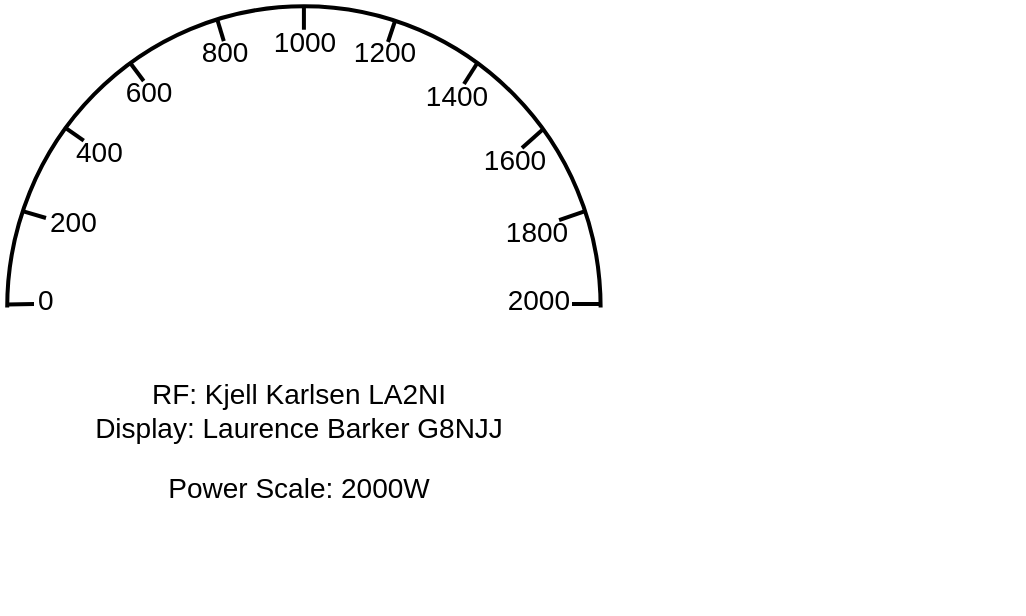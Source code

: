 <mxfile version="13.7.9" type="device" pages="5"><diagram id="Vy8kPR89viCBHGA2wyV0" name="Analogue Meter 2000"><mxGraphModel dx="1204" dy="404" grid="0" gridSize="1.968" guides="0" tooltips="1" connect="0" arrows="0" fold="1" page="1" pageScale="1" pageWidth="500" pageHeight="300" math="0" shadow="0"><root><mxCell id="0"/><mxCell id="1" parent="0"/><mxCell id="q3RYSQd_buOdp-w9m_gf-15" value="" style="rounded=0;whiteSpace=wrap;html=1;strokeColor=none;" vertex="1" parent="1"><mxGeometry x="-3" y="298" width="512" height="307" as="geometry"/></mxCell><mxCell id="q3RYSQd_buOdp-w9m_gf-1" value="" style="verticalLabelPosition=bottom;verticalAlign=top;html=1;shape=mxgraph.basic.arc;startAngle=0.5;endAngle=0;fillColor=none;align=left;rotation=90;strokeWidth=2;" vertex="1" parent="1"><mxGeometry x="-1.69" y="303.4" width="301.29" height="296.71" as="geometry"/></mxCell><mxCell id="q3RYSQd_buOdp-w9m_gf-2" value="2000" style="endArrow=none;html=1;exitX=0.494;exitY=0.002;exitDx=0;exitDy=0;exitPerimeter=0;fontSize=14;align=right;strokeWidth=2;labelBackgroundColor=none;" edge="1" parent="1" source="q3RYSQd_buOdp-w9m_gf-1"><mxGeometry x="1" y="-2" width="50" height="50" relative="1" as="geometry"><mxPoint x="296.808" y="447.016" as="sourcePoint"/><mxPoint x="283" y="450" as="targetPoint"/><mxPoint as="offset"/></mxGeometry></mxCell><mxCell id="q3RYSQd_buOdp-w9m_gf-3" value="0" style="endArrow=none;html=1;fontSize=14;align=left;strokeWidth=2;labelBackgroundColor=none;exitX=0.495;exitY=1;exitDx=0;exitDy=0;exitPerimeter=0;" edge="1" parent="1" source="q3RYSQd_buOdp-w9m_gf-1"><mxGeometry x="0.999" y="2" width="50" height="50" relative="1" as="geometry"><mxPoint x="1.67" y="447.41" as="sourcePoint"/><mxPoint x="14" y="450" as="targetPoint"/><mxPoint as="offset"/></mxGeometry></mxCell><mxCell id="q3RYSQd_buOdp-w9m_gf-4" value="1000" style="endArrow=none;html=1;exitX=0.001;exitY=0.5;exitDx=0;exitDy=0;exitPerimeter=0;fontSize=14;entryX=0.039;entryY=0.5;entryDx=0;entryDy=0;entryPerimeter=0;labelBackgroundColor=none;strokeWidth=2;" edge="1" parent="1" source="q3RYSQd_buOdp-w9m_gf-1" target="q3RYSQd_buOdp-w9m_gf-1"><mxGeometry x="1" y="6" width="50" height="50" relative="1" as="geometry"><mxPoint x="157.468" y="26.757" as="sourcePoint"/><mxPoint x="147.64" y="13.23" as="targetPoint"/><mxPoint x="-6" y="6" as="offset"/></mxGeometry></mxCell><mxCell id="q3RYSQd_buOdp-w9m_gf-5" value="200" style="endArrow=none;html=1;fontSize=14;exitX=0.34;exitY=0.974;exitDx=0;exitDy=0;exitPerimeter=0;align=left;labelBackgroundColor=none;strokeWidth=2;" edge="1" parent="1" source="q3RYSQd_buOdp-w9m_gf-1"><mxGeometry x="1" y="-2" width="50" height="50" relative="1" as="geometry"><mxPoint x="5.608" y="149.199" as="sourcePoint"/><mxPoint x="20" y="407" as="targetPoint"/><mxPoint x="1" as="offset"/></mxGeometry></mxCell><mxCell id="q3RYSQd_buOdp-w9m_gf-6" value="400" style="endArrow=none;html=1;fontSize=14;exitX=0.203;exitY=0.9;exitDx=0;exitDy=0;exitPerimeter=0;align=left;entryX=0.223;entryY=0.871;entryDx=0;entryDy=0;entryPerimeter=0;labelBackgroundColor=none;strokeWidth=2;" edge="1" parent="1" source="q3RYSQd_buOdp-w9m_gf-1" target="q3RYSQd_buOdp-w9m_gf-1"><mxGeometry x="0.739" y="-8" width="50" height="50" relative="1" as="geometry"><mxPoint x="13.319" y="102.338" as="sourcePoint"/><mxPoint x="25.608" y="107.199" as="targetPoint"/><mxPoint as="offset"/></mxGeometry></mxCell><mxCell id="q3RYSQd_buOdp-w9m_gf-7" value="600" style="endArrow=none;html=1;fontSize=14;exitX=0.095;exitY=0.792;exitDx=0;exitDy=0;exitPerimeter=0;align=center;entryX=0.124;entryY=0.77;entryDx=0;entryDy=0;entryPerimeter=0;labelBackgroundColor=none;strokeWidth=2;" edge="1" parent="1" source="q3RYSQd_buOdp-w9m_gf-1" target="q3RYSQd_buOdp-w9m_gf-1"><mxGeometry x="1" y="-6" width="50" height="50" relative="1" as="geometry"><mxPoint x="34.381" y="64.077" as="sourcePoint"/><mxPoint x="42.865" y="70.055" as="targetPoint"/><mxPoint x="7" y="2" as="offset"/></mxGeometry></mxCell><mxCell id="q3RYSQd_buOdp-w9m_gf-8" value="800" style="endArrow=none;html=1;fontSize=14;exitX=0.022;exitY=0.646;exitDx=0;exitDy=0;exitPerimeter=0;align=center;entryX=0.058;entryY=0.635;entryDx=0;entryDy=0;entryPerimeter=0;labelBackgroundColor=none;strokeWidth=2;" edge="1" parent="1" source="q3RYSQd_buOdp-w9m_gf-1" target="q3RYSQd_buOdp-w9m_gf-1"><mxGeometry x="1" y="-6" width="50" height="50" relative="1" as="geometry"><mxPoint x="65.975" y="31.795" as="sourcePoint"/><mxPoint x="72.41" y="40.463" as="targetPoint"/><mxPoint x="6" y="4" as="offset"/></mxGeometry></mxCell><mxCell id="q3RYSQd_buOdp-w9m_gf-9" value="1200" style="endArrow=none;html=1;fontSize=14;align=center;labelBackgroundColor=none;strokeWidth=2;exitX=0.023;exitY=0.346;exitDx=0;exitDy=0;exitPerimeter=0;" edge="1" parent="1" source="q3RYSQd_buOdp-w9m_gf-1"><mxGeometry x="1" y="6" width="50" height="50" relative="1" as="geometry"><mxPoint x="195" y="310" as="sourcePoint"/><mxPoint x="191" y="319" as="targetPoint"/><mxPoint x="-8" y="3" as="offset"/></mxGeometry></mxCell><mxCell id="q3RYSQd_buOdp-w9m_gf-10" value="1400" style="endArrow=none;html=1;fontSize=14;align=center;labelBackgroundColor=none;strokeWidth=2;" edge="1" parent="1"><mxGeometry x="1" y="-7" width="50" height="50" relative="1" as="geometry"><mxPoint x="236" y="329" as="sourcePoint"/><mxPoint x="229" y="340" as="targetPoint"/><mxPoint x="2" y="10" as="offset"/></mxGeometry></mxCell><mxCell id="q3RYSQd_buOdp-w9m_gf-11" value="1600" style="endArrow=none;html=1;fontSize=14;exitX=0.205;exitY=0.098;exitDx=0;exitDy=0;exitPerimeter=0;align=center;labelBackgroundColor=none;strokeWidth=2;" edge="1" parent="1" source="q3RYSQd_buOdp-w9m_gf-1"><mxGeometry x="1" y="10" width="50" height="50" relative="1" as="geometry"><mxPoint x="216.171" y="73.997" as="sourcePoint"/><mxPoint x="258" y="372" as="targetPoint"/><mxPoint x="-11" y="-1" as="offset"/></mxGeometry></mxCell><mxCell id="q3RYSQd_buOdp-w9m_gf-12" value="1800" style="endArrow=none;html=1;fontSize=14;exitX=0.34;exitY=0.026;exitDx=0;exitDy=0;exitPerimeter=0;align=center;labelBackgroundColor=none;entryX=0.355;entryY=0.07;entryDx=0;entryDy=0;entryPerimeter=0;strokeWidth=2;" edge="1" parent="1" source="q3RYSQd_buOdp-w9m_gf-1" target="q3RYSQd_buOdp-w9m_gf-1"><mxGeometry x="1" y="13" width="50" height="50" relative="1" as="geometry"><mxPoint x="268.991" y="64.077" as="sourcePoint"/><mxPoint x="259.608" y="70.199" as="targetPoint"/><mxPoint x="-16" y="-6" as="offset"/></mxGeometry></mxCell><mxCell id="q3RYSQd_buOdp-w9m_gf-13" value="Power Scale: 2000W" style="text;html=1;resizable=0;autosize=1;align=center;verticalAlign=middle;points=[];fillColor=none;strokeColor=none;rounded=0;fontSize=14;" vertex="1" parent="1"><mxGeometry x="75.999" y="531.909" width="141" height="21" as="geometry"/></mxCell><mxCell id="q3RYSQd_buOdp-w9m_gf-14" value="RF: Kjell Karlsen LA2NI&lt;br&gt;Display: Laurence Barker G8NJJ" style="text;html=1;resizable=0;autosize=1;align=center;verticalAlign=middle;points=[];fillColor=none;strokeColor=none;rounded=0;fontSize=14;" vertex="1" parent="1"><mxGeometry x="39" y="483.91" width="214" height="38" as="geometry"/></mxCell></root></mxGraphModel></diagram><diagram name="Analogue Meter 200" id="Q4tA56qjh3GsG3aAaoFw"><mxGraphModel dx="1204" dy="404" grid="0" gridSize="1.968" guides="0" tooltips="1" connect="0" arrows="0" fold="1" page="1" pageScale="1" pageWidth="500" pageHeight="300" math="0" shadow="0"><root><mxCell id="Bf5EnkfFnMFqbIn34Kd_-0"/><mxCell id="Bf5EnkfFnMFqbIn34Kd_-1" parent="Bf5EnkfFnMFqbIn34Kd_-0"/><mxCell id="QozNzzMxAA4fUQqAzYCg-0" value="" style="rounded=0;whiteSpace=wrap;html=1;strokeColor=none;" vertex="1" parent="Bf5EnkfFnMFqbIn34Kd_-1"><mxGeometry x="-3" y="298" width="512" height="307" as="geometry"/></mxCell><mxCell id="QozNzzMxAA4fUQqAzYCg-1" value="" style="verticalLabelPosition=bottom;verticalAlign=top;html=1;shape=mxgraph.basic.arc;startAngle=0.5;endAngle=0;fillColor=none;align=left;rotation=90;strokeWidth=2;" vertex="1" parent="Bf5EnkfFnMFqbIn34Kd_-1"><mxGeometry x="-1.69" y="303.4" width="301.29" height="296.71" as="geometry"/></mxCell><mxCell id="QozNzzMxAA4fUQqAzYCg-2" value="200" style="endArrow=none;html=1;exitX=0.494;exitY=0.002;exitDx=0;exitDy=0;exitPerimeter=0;fontSize=14;align=right;strokeWidth=2;labelBackgroundColor=none;" edge="1" parent="Bf5EnkfFnMFqbIn34Kd_-1" source="QozNzzMxAA4fUQqAzYCg-1"><mxGeometry x="1" y="-2" width="50" height="50" relative="1" as="geometry"><mxPoint x="296.808" y="447.016" as="sourcePoint"/><mxPoint x="283" y="450" as="targetPoint"/><mxPoint as="offset"/></mxGeometry></mxCell><mxCell id="QozNzzMxAA4fUQqAzYCg-3" value="0" style="endArrow=none;html=1;fontSize=14;align=left;strokeWidth=2;labelBackgroundColor=none;exitX=0.495;exitY=1;exitDx=0;exitDy=0;exitPerimeter=0;" edge="1" parent="Bf5EnkfFnMFqbIn34Kd_-1" source="QozNzzMxAA4fUQqAzYCg-1"><mxGeometry x="0.999" y="2" width="50" height="50" relative="1" as="geometry"><mxPoint x="1.67" y="447.41" as="sourcePoint"/><mxPoint x="14" y="450" as="targetPoint"/><mxPoint as="offset"/></mxGeometry></mxCell><mxCell id="QozNzzMxAA4fUQqAzYCg-4" value="100" style="endArrow=none;html=1;exitX=0.001;exitY=0.5;exitDx=0;exitDy=0;exitPerimeter=0;fontSize=14;entryX=0.039;entryY=0.5;entryDx=0;entryDy=0;entryPerimeter=0;labelBackgroundColor=none;strokeWidth=2;" edge="1" parent="Bf5EnkfFnMFqbIn34Kd_-1" source="QozNzzMxAA4fUQqAzYCg-1" target="QozNzzMxAA4fUQqAzYCg-1"><mxGeometry x="1" y="6" width="50" height="50" relative="1" as="geometry"><mxPoint x="157.468" y="26.757" as="sourcePoint"/><mxPoint x="147.64" y="13.23" as="targetPoint"/><mxPoint x="-6" y="6" as="offset"/></mxGeometry></mxCell><mxCell id="QozNzzMxAA4fUQqAzYCg-5" value="20" style="endArrow=none;html=1;fontSize=14;exitX=0.34;exitY=0.974;exitDx=0;exitDy=0;exitPerimeter=0;align=left;labelBackgroundColor=none;strokeWidth=2;" edge="1" parent="Bf5EnkfFnMFqbIn34Kd_-1" source="QozNzzMxAA4fUQqAzYCg-1"><mxGeometry x="1" y="-2" width="50" height="50" relative="1" as="geometry"><mxPoint x="5.608" y="149.199" as="sourcePoint"/><mxPoint x="20" y="407" as="targetPoint"/><mxPoint x="1" as="offset"/></mxGeometry></mxCell><mxCell id="QozNzzMxAA4fUQqAzYCg-6" value="40" style="endArrow=none;html=1;fontSize=14;exitX=0.203;exitY=0.9;exitDx=0;exitDy=0;exitPerimeter=0;align=left;entryX=0.223;entryY=0.871;entryDx=0;entryDy=0;entryPerimeter=0;labelBackgroundColor=none;strokeWidth=2;" edge="1" parent="Bf5EnkfFnMFqbIn34Kd_-1" source="QozNzzMxAA4fUQqAzYCg-1" target="QozNzzMxAA4fUQqAzYCg-1"><mxGeometry x="0.739" y="-8" width="50" height="50" relative="1" as="geometry"><mxPoint x="13.319" y="102.338" as="sourcePoint"/><mxPoint x="25.608" y="107.199" as="targetPoint"/><mxPoint as="offset"/></mxGeometry></mxCell><mxCell id="QozNzzMxAA4fUQqAzYCg-7" value="60" style="endArrow=none;html=1;fontSize=14;exitX=0.095;exitY=0.792;exitDx=0;exitDy=0;exitPerimeter=0;align=center;entryX=0.124;entryY=0.77;entryDx=0;entryDy=0;entryPerimeter=0;labelBackgroundColor=none;strokeWidth=2;" edge="1" parent="Bf5EnkfFnMFqbIn34Kd_-1" source="QozNzzMxAA4fUQqAzYCg-1" target="QozNzzMxAA4fUQqAzYCg-1"><mxGeometry x="1" y="-6" width="50" height="50" relative="1" as="geometry"><mxPoint x="34.381" y="64.077" as="sourcePoint"/><mxPoint x="42.865" y="70.055" as="targetPoint"/><mxPoint x="7" y="2" as="offset"/></mxGeometry></mxCell><mxCell id="QozNzzMxAA4fUQqAzYCg-8" value="80" style="endArrow=none;html=1;fontSize=14;exitX=0.022;exitY=0.646;exitDx=0;exitDy=0;exitPerimeter=0;align=center;entryX=0.058;entryY=0.635;entryDx=0;entryDy=0;entryPerimeter=0;labelBackgroundColor=none;strokeWidth=2;" edge="1" parent="Bf5EnkfFnMFqbIn34Kd_-1" source="QozNzzMxAA4fUQqAzYCg-1" target="QozNzzMxAA4fUQqAzYCg-1"><mxGeometry x="1" y="-6" width="50" height="50" relative="1" as="geometry"><mxPoint x="65.975" y="31.795" as="sourcePoint"/><mxPoint x="72.41" y="40.463" as="targetPoint"/><mxPoint x="6" y="4" as="offset"/></mxGeometry></mxCell><mxCell id="QozNzzMxAA4fUQqAzYCg-9" value="120" style="endArrow=none;html=1;fontSize=14;align=center;labelBackgroundColor=none;strokeWidth=2;exitX=0.023;exitY=0.346;exitDx=0;exitDy=0;exitPerimeter=0;" edge="1" parent="Bf5EnkfFnMFqbIn34Kd_-1" source="QozNzzMxAA4fUQqAzYCg-1"><mxGeometry x="1" y="6" width="50" height="50" relative="1" as="geometry"><mxPoint x="195" y="310" as="sourcePoint"/><mxPoint x="191" y="319" as="targetPoint"/><mxPoint x="-8" y="3" as="offset"/></mxGeometry></mxCell><mxCell id="QozNzzMxAA4fUQqAzYCg-10" value="140" style="endArrow=none;html=1;fontSize=14;align=center;labelBackgroundColor=none;strokeWidth=2;" edge="1" parent="Bf5EnkfFnMFqbIn34Kd_-1"><mxGeometry x="1" y="-7" width="50" height="50" relative="1" as="geometry"><mxPoint x="236" y="329" as="sourcePoint"/><mxPoint x="229" y="340" as="targetPoint"/><mxPoint x="2" y="10" as="offset"/></mxGeometry></mxCell><mxCell id="QozNzzMxAA4fUQqAzYCg-11" value="160" style="endArrow=none;html=1;fontSize=14;exitX=0.205;exitY=0.098;exitDx=0;exitDy=0;exitPerimeter=0;align=center;labelBackgroundColor=none;strokeWidth=2;" edge="1" parent="Bf5EnkfFnMFqbIn34Kd_-1" source="QozNzzMxAA4fUQqAzYCg-1"><mxGeometry x="1" y="10" width="50" height="50" relative="1" as="geometry"><mxPoint x="216.171" y="73.997" as="sourcePoint"/><mxPoint x="258" y="372" as="targetPoint"/><mxPoint x="-11" y="-1" as="offset"/></mxGeometry></mxCell><mxCell id="QozNzzMxAA4fUQqAzYCg-12" value="180" style="endArrow=none;html=1;fontSize=14;exitX=0.34;exitY=0.026;exitDx=0;exitDy=0;exitPerimeter=0;align=center;labelBackgroundColor=none;entryX=0.355;entryY=0.07;entryDx=0;entryDy=0;entryPerimeter=0;strokeWidth=2;" edge="1" parent="Bf5EnkfFnMFqbIn34Kd_-1" source="QozNzzMxAA4fUQqAzYCg-1" target="QozNzzMxAA4fUQqAzYCg-1"><mxGeometry x="1" y="13" width="50" height="50" relative="1" as="geometry"><mxPoint x="268.991" y="64.077" as="sourcePoint"/><mxPoint x="259.608" y="70.199" as="targetPoint"/><mxPoint x="-16" y="-6" as="offset"/></mxGeometry></mxCell><mxCell id="QozNzzMxAA4fUQqAzYCg-13" value="Power Scale: 200W" style="text;html=1;resizable=0;autosize=1;align=center;verticalAlign=middle;points=[];fillColor=none;strokeColor=none;rounded=0;fontSize=14;" vertex="1" parent="Bf5EnkfFnMFqbIn34Kd_-1"><mxGeometry x="79.999" y="531.909" width="133" height="21" as="geometry"/></mxCell><mxCell id="QozNzzMxAA4fUQqAzYCg-14" value="RF: Kjell Karlsen LA2NI&lt;br&gt;Display: Laurence Barker G8NJJ" style="text;html=1;resizable=0;autosize=1;align=center;verticalAlign=middle;points=[];fillColor=none;strokeColor=none;rounded=0;fontSize=14;" vertex="1" parent="Bf5EnkfFnMFqbIn34Kd_-1"><mxGeometry x="39" y="483.91" width="214" height="38" as="geometry"/></mxCell></root></mxGraphModel></diagram><diagram name="Analogue Meter 20" id="RJclJiNuZnfYafFXeS6T"><mxGraphModel dx="1204" dy="404" grid="0" gridSize="1.968" guides="0" tooltips="1" connect="0" arrows="0" fold="1" page="1" pageScale="1" pageWidth="500" pageHeight="300" math="0" shadow="0"><root><mxCell id="V675KVLqK6HS67NHfjfM-0"/><mxCell id="V675KVLqK6HS67NHfjfM-1" parent="V675KVLqK6HS67NHfjfM-0"/><mxCell id="kF54pEepVEVjTysng1Jp-0" value="" style="rounded=0;whiteSpace=wrap;html=1;strokeColor=none;" vertex="1" parent="V675KVLqK6HS67NHfjfM-1"><mxGeometry x="-3" y="298" width="512" height="307" as="geometry"/></mxCell><mxCell id="kF54pEepVEVjTysng1Jp-1" value="" style="verticalLabelPosition=bottom;verticalAlign=top;html=1;shape=mxgraph.basic.arc;startAngle=0.5;endAngle=0;fillColor=none;align=left;rotation=90;strokeWidth=2;" vertex="1" parent="V675KVLqK6HS67NHfjfM-1"><mxGeometry x="-1.69" y="303.4" width="301.29" height="296.71" as="geometry"/></mxCell><mxCell id="kF54pEepVEVjTysng1Jp-2" value="20" style="endArrow=none;html=1;exitX=0.494;exitY=0.002;exitDx=0;exitDy=0;exitPerimeter=0;fontSize=14;align=right;strokeWidth=2;labelBackgroundColor=none;" edge="1" parent="V675KVLqK6HS67NHfjfM-1" source="kF54pEepVEVjTysng1Jp-1"><mxGeometry x="1" y="-2" width="50" height="50" relative="1" as="geometry"><mxPoint x="296.808" y="447.016" as="sourcePoint"/><mxPoint x="283" y="450" as="targetPoint"/><mxPoint as="offset"/></mxGeometry></mxCell><mxCell id="kF54pEepVEVjTysng1Jp-3" value="0" style="endArrow=none;html=1;fontSize=14;align=left;strokeWidth=2;labelBackgroundColor=none;exitX=0.495;exitY=1;exitDx=0;exitDy=0;exitPerimeter=0;" edge="1" parent="V675KVLqK6HS67NHfjfM-1" source="kF54pEepVEVjTysng1Jp-1"><mxGeometry x="0.999" y="2" width="50" height="50" relative="1" as="geometry"><mxPoint x="1.67" y="447.41" as="sourcePoint"/><mxPoint x="14" y="450" as="targetPoint"/><mxPoint as="offset"/></mxGeometry></mxCell><mxCell id="kF54pEepVEVjTysng1Jp-4" value="10" style="endArrow=none;html=1;exitX=0.001;exitY=0.5;exitDx=0;exitDy=0;exitPerimeter=0;fontSize=14;entryX=0.039;entryY=0.5;entryDx=0;entryDy=0;entryPerimeter=0;labelBackgroundColor=none;strokeWidth=2;" edge="1" parent="V675KVLqK6HS67NHfjfM-1" source="kF54pEepVEVjTysng1Jp-1" target="kF54pEepVEVjTysng1Jp-1"><mxGeometry x="1" y="6" width="50" height="50" relative="1" as="geometry"><mxPoint x="157.468" y="26.757" as="sourcePoint"/><mxPoint x="147.64" y="13.23" as="targetPoint"/><mxPoint x="-6" y="6" as="offset"/></mxGeometry></mxCell><mxCell id="kF54pEepVEVjTysng1Jp-5" value="2" style="endArrow=none;html=1;fontSize=14;exitX=0.34;exitY=0.974;exitDx=0;exitDy=0;exitPerimeter=0;align=left;labelBackgroundColor=none;strokeWidth=2;" edge="1" parent="V675KVLqK6HS67NHfjfM-1" source="kF54pEepVEVjTysng1Jp-1"><mxGeometry x="1" y="-2" width="50" height="50" relative="1" as="geometry"><mxPoint x="5.608" y="149.199" as="sourcePoint"/><mxPoint x="20" y="407" as="targetPoint"/><mxPoint x="1" as="offset"/></mxGeometry></mxCell><mxCell id="kF54pEepVEVjTysng1Jp-6" value="4" style="endArrow=none;html=1;fontSize=14;exitX=0.203;exitY=0.9;exitDx=0;exitDy=0;exitPerimeter=0;align=left;entryX=0.223;entryY=0.871;entryDx=0;entryDy=0;entryPerimeter=0;labelBackgroundColor=none;strokeWidth=2;" edge="1" parent="V675KVLqK6HS67NHfjfM-1" source="kF54pEepVEVjTysng1Jp-1" target="kF54pEepVEVjTysng1Jp-1"><mxGeometry x="0.739" y="-8" width="50" height="50" relative="1" as="geometry"><mxPoint x="13.319" y="102.338" as="sourcePoint"/><mxPoint x="25.608" y="107.199" as="targetPoint"/><mxPoint as="offset"/></mxGeometry></mxCell><mxCell id="kF54pEepVEVjTysng1Jp-7" value="6" style="endArrow=none;html=1;fontSize=14;exitX=0.095;exitY=0.792;exitDx=0;exitDy=0;exitPerimeter=0;align=center;entryX=0.124;entryY=0.77;entryDx=0;entryDy=0;entryPerimeter=0;labelBackgroundColor=none;strokeWidth=2;" edge="1" parent="V675KVLqK6HS67NHfjfM-1" source="kF54pEepVEVjTysng1Jp-1" target="kF54pEepVEVjTysng1Jp-1"><mxGeometry x="1" y="-6" width="50" height="50" relative="1" as="geometry"><mxPoint x="34.381" y="64.077" as="sourcePoint"/><mxPoint x="42.865" y="70.055" as="targetPoint"/><mxPoint x="7" y="2" as="offset"/></mxGeometry></mxCell><mxCell id="kF54pEepVEVjTysng1Jp-8" value="8" style="endArrow=none;html=1;fontSize=14;exitX=0.022;exitY=0.646;exitDx=0;exitDy=0;exitPerimeter=0;align=center;entryX=0.058;entryY=0.635;entryDx=0;entryDy=0;entryPerimeter=0;labelBackgroundColor=none;strokeWidth=2;" edge="1" parent="V675KVLqK6HS67NHfjfM-1" source="kF54pEepVEVjTysng1Jp-1" target="kF54pEepVEVjTysng1Jp-1"><mxGeometry x="1" y="-6" width="50" height="50" relative="1" as="geometry"><mxPoint x="65.975" y="31.795" as="sourcePoint"/><mxPoint x="72.41" y="40.463" as="targetPoint"/><mxPoint x="6" y="4" as="offset"/></mxGeometry></mxCell><mxCell id="kF54pEepVEVjTysng1Jp-9" value="12" style="endArrow=none;html=1;fontSize=14;align=center;labelBackgroundColor=none;strokeWidth=2;exitX=0.023;exitY=0.346;exitDx=0;exitDy=0;exitPerimeter=0;" edge="1" parent="V675KVLqK6HS67NHfjfM-1" source="kF54pEepVEVjTysng1Jp-1"><mxGeometry x="1" y="6" width="50" height="50" relative="1" as="geometry"><mxPoint x="195" y="310" as="sourcePoint"/><mxPoint x="191" y="319" as="targetPoint"/><mxPoint x="-8" y="3" as="offset"/></mxGeometry></mxCell><mxCell id="kF54pEepVEVjTysng1Jp-10" value="14" style="endArrow=none;html=1;fontSize=14;align=center;labelBackgroundColor=none;strokeWidth=2;" edge="1" parent="V675KVLqK6HS67NHfjfM-1"><mxGeometry x="1" y="-7" width="50" height="50" relative="1" as="geometry"><mxPoint x="236" y="329" as="sourcePoint"/><mxPoint x="229" y="340" as="targetPoint"/><mxPoint x="2" y="10" as="offset"/></mxGeometry></mxCell><mxCell id="kF54pEepVEVjTysng1Jp-11" value="16" style="endArrow=none;html=1;fontSize=14;exitX=0.205;exitY=0.098;exitDx=0;exitDy=0;exitPerimeter=0;align=center;labelBackgroundColor=none;strokeWidth=2;" edge="1" parent="V675KVLqK6HS67NHfjfM-1" source="kF54pEepVEVjTysng1Jp-1"><mxGeometry x="1" y="10" width="50" height="50" relative="1" as="geometry"><mxPoint x="216.171" y="73.997" as="sourcePoint"/><mxPoint x="258" y="372" as="targetPoint"/><mxPoint x="-11" y="-1" as="offset"/></mxGeometry></mxCell><mxCell id="kF54pEepVEVjTysng1Jp-12" value="18" style="endArrow=none;html=1;fontSize=14;exitX=0.34;exitY=0.026;exitDx=0;exitDy=0;exitPerimeter=0;align=center;labelBackgroundColor=none;entryX=0.355;entryY=0.07;entryDx=0;entryDy=0;entryPerimeter=0;strokeWidth=2;" edge="1" parent="V675KVLqK6HS67NHfjfM-1" source="kF54pEepVEVjTysng1Jp-1" target="kF54pEepVEVjTysng1Jp-1"><mxGeometry x="1" y="13" width="50" height="50" relative="1" as="geometry"><mxPoint x="268.991" y="64.077" as="sourcePoint"/><mxPoint x="259.608" y="70.199" as="targetPoint"/><mxPoint x="-16" y="-6" as="offset"/></mxGeometry></mxCell><mxCell id="kF54pEepVEVjTysng1Jp-13" value="Power Scale: 20W" style="text;html=1;resizable=0;autosize=1;align=center;verticalAlign=middle;points=[];fillColor=none;strokeColor=none;rounded=0;fontSize=14;" vertex="1" parent="V675KVLqK6HS67NHfjfM-1"><mxGeometry x="83.999" y="531.909" width="125" height="21" as="geometry"/></mxCell><mxCell id="kF54pEepVEVjTysng1Jp-14" value="RF: Kjell Karlsen LA2NI&lt;br&gt;Display: Laurence Barker G8NJJ" style="text;html=1;resizable=0;autosize=1;align=center;verticalAlign=middle;points=[];fillColor=none;strokeColor=none;rounded=0;fontSize=14;" vertex="1" parent="V675KVLqK6HS67NHfjfM-1"><mxGeometry x="39" y="483.91" width="214" height="38" as="geometry"/></mxCell></root></mxGraphModel></diagram><diagram name="Analogue Meter 2" id="ISSyREtC-PRW7NtAiiOv"><mxGraphModel dx="1204" dy="404" grid="0" gridSize="1.968" guides="0" tooltips="1" connect="0" arrows="0" fold="1" page="1" pageScale="1" pageWidth="500" pageHeight="300" math="0" shadow="0"><root><mxCell id="3yQJ4TdYgjZT03LRbKcA-0"/><mxCell id="3yQJ4TdYgjZT03LRbKcA-1" parent="3yQJ4TdYgjZT03LRbKcA-0"/><mxCell id="xVYCXLGU4fqna9xS9S7l-0" value="" style="rounded=0;whiteSpace=wrap;html=1;strokeColor=none;" vertex="1" parent="3yQJ4TdYgjZT03LRbKcA-1"><mxGeometry x="-3" y="298" width="512" height="307" as="geometry"/></mxCell><mxCell id="xVYCXLGU4fqna9xS9S7l-1" value="" style="verticalLabelPosition=bottom;verticalAlign=top;html=1;shape=mxgraph.basic.arc;startAngle=0.5;endAngle=0;fillColor=none;align=left;rotation=90;strokeWidth=2;" vertex="1" parent="3yQJ4TdYgjZT03LRbKcA-1"><mxGeometry x="-1.69" y="303.4" width="301.29" height="296.71" as="geometry"/></mxCell><mxCell id="xVYCXLGU4fqna9xS9S7l-2" value="2.0" style="endArrow=none;html=1;exitX=0.494;exitY=0.002;exitDx=0;exitDy=0;exitPerimeter=0;fontSize=14;align=right;strokeWidth=2;labelBackgroundColor=none;" edge="1" parent="3yQJ4TdYgjZT03LRbKcA-1" source="xVYCXLGU4fqna9xS9S7l-1"><mxGeometry x="1" y="-2" width="50" height="50" relative="1" as="geometry"><mxPoint x="296.808" y="447.016" as="sourcePoint"/><mxPoint x="283" y="450" as="targetPoint"/><mxPoint as="offset"/></mxGeometry></mxCell><mxCell id="xVYCXLGU4fqna9xS9S7l-3" value="0" style="endArrow=none;html=1;fontSize=14;align=left;strokeWidth=2;labelBackgroundColor=none;exitX=0.495;exitY=1;exitDx=0;exitDy=0;exitPerimeter=0;" edge="1" parent="3yQJ4TdYgjZT03LRbKcA-1" source="xVYCXLGU4fqna9xS9S7l-1"><mxGeometry x="0.999" y="2" width="50" height="50" relative="1" as="geometry"><mxPoint x="1.67" y="447.41" as="sourcePoint"/><mxPoint x="14" y="450" as="targetPoint"/><mxPoint as="offset"/></mxGeometry></mxCell><mxCell id="xVYCXLGU4fqna9xS9S7l-4" value="1.0" style="endArrow=none;html=1;exitX=0.001;exitY=0.5;exitDx=0;exitDy=0;exitPerimeter=0;fontSize=14;entryX=0.039;entryY=0.5;entryDx=0;entryDy=0;entryPerimeter=0;labelBackgroundColor=none;strokeWidth=2;" edge="1" parent="3yQJ4TdYgjZT03LRbKcA-1" source="xVYCXLGU4fqna9xS9S7l-1" target="xVYCXLGU4fqna9xS9S7l-1"><mxGeometry x="1" y="6" width="50" height="50" relative="1" as="geometry"><mxPoint x="157.468" y="26.757" as="sourcePoint"/><mxPoint x="147.64" y="13.23" as="targetPoint"/><mxPoint x="-6" y="6" as="offset"/></mxGeometry></mxCell><mxCell id="xVYCXLGU4fqna9xS9S7l-5" value="0.2" style="endArrow=none;html=1;fontSize=14;exitX=0.34;exitY=0.974;exitDx=0;exitDy=0;exitPerimeter=0;align=left;labelBackgroundColor=none;strokeWidth=2;" edge="1" parent="3yQJ4TdYgjZT03LRbKcA-1" source="xVYCXLGU4fqna9xS9S7l-1"><mxGeometry x="1" y="-2" width="50" height="50" relative="1" as="geometry"><mxPoint x="5.608" y="149.199" as="sourcePoint"/><mxPoint x="20" y="407" as="targetPoint"/><mxPoint x="1" as="offset"/></mxGeometry></mxCell><mxCell id="xVYCXLGU4fqna9xS9S7l-6" value="0.4" style="endArrow=none;html=1;fontSize=14;exitX=0.203;exitY=0.9;exitDx=0;exitDy=0;exitPerimeter=0;align=left;entryX=0.223;entryY=0.871;entryDx=0;entryDy=0;entryPerimeter=0;labelBackgroundColor=none;strokeWidth=2;" edge="1" parent="3yQJ4TdYgjZT03LRbKcA-1" source="xVYCXLGU4fqna9xS9S7l-1" target="xVYCXLGU4fqna9xS9S7l-1"><mxGeometry x="0.739" y="-8" width="50" height="50" relative="1" as="geometry"><mxPoint x="13.319" y="102.338" as="sourcePoint"/><mxPoint x="25.608" y="107.199" as="targetPoint"/><mxPoint as="offset"/></mxGeometry></mxCell><mxCell id="xVYCXLGU4fqna9xS9S7l-7" value="0.6" style="endArrow=none;html=1;fontSize=14;exitX=0.095;exitY=0.792;exitDx=0;exitDy=0;exitPerimeter=0;align=center;entryX=0.124;entryY=0.77;entryDx=0;entryDy=0;entryPerimeter=0;labelBackgroundColor=none;strokeWidth=2;" edge="1" parent="3yQJ4TdYgjZT03LRbKcA-1" source="xVYCXLGU4fqna9xS9S7l-1" target="xVYCXLGU4fqna9xS9S7l-1"><mxGeometry x="1" y="-6" width="50" height="50" relative="1" as="geometry"><mxPoint x="34.381" y="64.077" as="sourcePoint"/><mxPoint x="42.865" y="70.055" as="targetPoint"/><mxPoint x="7" y="2" as="offset"/></mxGeometry></mxCell><mxCell id="xVYCXLGU4fqna9xS9S7l-8" value="0.8" style="endArrow=none;html=1;fontSize=14;exitX=0.022;exitY=0.646;exitDx=0;exitDy=0;exitPerimeter=0;align=center;entryX=0.058;entryY=0.635;entryDx=0;entryDy=0;entryPerimeter=0;labelBackgroundColor=none;strokeWidth=2;" edge="1" parent="3yQJ4TdYgjZT03LRbKcA-1" source="xVYCXLGU4fqna9xS9S7l-1" target="xVYCXLGU4fqna9xS9S7l-1"><mxGeometry x="1" y="-6" width="50" height="50" relative="1" as="geometry"><mxPoint x="65.975" y="31.795" as="sourcePoint"/><mxPoint x="72.41" y="40.463" as="targetPoint"/><mxPoint x="6" y="4" as="offset"/></mxGeometry></mxCell><mxCell id="xVYCXLGU4fqna9xS9S7l-9" value="1.2" style="endArrow=none;html=1;fontSize=14;align=center;labelBackgroundColor=none;strokeWidth=2;exitX=0.023;exitY=0.346;exitDx=0;exitDy=0;exitPerimeter=0;" edge="1" parent="3yQJ4TdYgjZT03LRbKcA-1" source="xVYCXLGU4fqna9xS9S7l-1"><mxGeometry x="1" y="6" width="50" height="50" relative="1" as="geometry"><mxPoint x="195" y="310" as="sourcePoint"/><mxPoint x="191" y="319" as="targetPoint"/><mxPoint x="-8" y="3" as="offset"/></mxGeometry></mxCell><mxCell id="xVYCXLGU4fqna9xS9S7l-10" value="1.4" style="endArrow=none;html=1;fontSize=14;align=center;labelBackgroundColor=none;strokeWidth=2;" edge="1" parent="3yQJ4TdYgjZT03LRbKcA-1"><mxGeometry x="1" y="-7" width="50" height="50" relative="1" as="geometry"><mxPoint x="236" y="329" as="sourcePoint"/><mxPoint x="229" y="340" as="targetPoint"/><mxPoint x="2" y="10" as="offset"/></mxGeometry></mxCell><mxCell id="xVYCXLGU4fqna9xS9S7l-11" value="1.6" style="endArrow=none;html=1;fontSize=14;exitX=0.205;exitY=0.098;exitDx=0;exitDy=0;exitPerimeter=0;align=center;labelBackgroundColor=none;strokeWidth=2;" edge="1" parent="3yQJ4TdYgjZT03LRbKcA-1" source="xVYCXLGU4fqna9xS9S7l-1"><mxGeometry x="1" y="10" width="50" height="50" relative="1" as="geometry"><mxPoint x="216.171" y="73.997" as="sourcePoint"/><mxPoint x="258" y="372" as="targetPoint"/><mxPoint x="-11" y="-1" as="offset"/></mxGeometry></mxCell><mxCell id="xVYCXLGU4fqna9xS9S7l-12" value="1.8" style="endArrow=none;html=1;fontSize=14;exitX=0.34;exitY=0.026;exitDx=0;exitDy=0;exitPerimeter=0;align=center;labelBackgroundColor=none;entryX=0.355;entryY=0.07;entryDx=0;entryDy=0;entryPerimeter=0;strokeWidth=2;" edge="1" parent="3yQJ4TdYgjZT03LRbKcA-1" source="xVYCXLGU4fqna9xS9S7l-1" target="xVYCXLGU4fqna9xS9S7l-1"><mxGeometry x="1" y="13" width="50" height="50" relative="1" as="geometry"><mxPoint x="268.991" y="64.077" as="sourcePoint"/><mxPoint x="259.608" y="70.199" as="targetPoint"/><mxPoint x="-16" y="-6" as="offset"/></mxGeometry></mxCell><mxCell id="xVYCXLGU4fqna9xS9S7l-13" value="Power Scale: 2W" style="text;html=1;resizable=0;autosize=1;align=center;verticalAlign=middle;points=[];fillColor=none;strokeColor=none;rounded=0;fontSize=14;" vertex="1" parent="3yQJ4TdYgjZT03LRbKcA-1"><mxGeometry x="87.999" y="531.909" width="117" height="21" as="geometry"/></mxCell><mxCell id="xVYCXLGU4fqna9xS9S7l-14" value="RF: Kjell Karlsen LA2NI&lt;br&gt;Display: Laurence Barker G8NJJ" style="text;html=1;resizable=0;autosize=1;align=center;verticalAlign=middle;points=[];fillColor=none;strokeColor=none;rounded=0;fontSize=14;" vertex="1" parent="3yQJ4TdYgjZT03LRbKcA-1"><mxGeometry x="39" y="483.91" width="214" height="38" as="geometry"/></mxCell></root></mxGraphModel></diagram><diagram id="lXb7w9YgGgyL18Jkt9jW" name="VSWR Bar"><mxGraphModel dx="1408" dy="808" grid="1" gridSize="10" guides="1" tooltips="1" connect="1" arrows="1" fold="1" page="1" pageScale="1" pageWidth="300" pageHeight="500" math="0" shadow="0"><root><mxCell id="GAnLVu0sW8G0DsouliMF-0"/><mxCell id="GAnLVu0sW8G0DsouliMF-1" parent="GAnLVu0sW8G0DsouliMF-0"/><mxCell id="DqNnsJ7SyO1kYzM9Wn00-0" value="" style="group;fontSize=14;strokeColor=#B20000;fontColor=#ffffff;rotation=-90;fillColor=#FF0000;" parent="GAnLVu0sW8G0DsouliMF-1" vertex="1" connectable="0"><mxGeometry x="-70" y="203" width="393.7" height="51.389" as="geometry"/></mxCell><mxCell id="DqNnsJ7SyO1kYzM9Wn00-1" value="" style="rounded=0;whiteSpace=wrap;html=1;strokeColor=#2D7600;fontColor=#ffffff;fillColor=none;fontSize=14;rotation=-90;" parent="DqNnsJ7SyO1kYzM9Wn00-0" vertex="1"><mxGeometry width="393.7" height="51.18" as="geometry"/></mxCell><mxCell id="DqNnsJ7SyO1kYzM9Wn00-2" value="8:1" style="text;html=1;resizable=0;autosize=1;align=center;verticalAlign=middle;points=[];fillColor=none;strokeColor=none;rounded=0;fontSize=14;rotation=0;" parent="DqNnsJ7SyO1kYzM9Wn00-0" vertex="1"><mxGeometry x="170" y="-103" width="30" height="20" as="geometry"/></mxCell><mxCell id="DqNnsJ7SyO1kYzM9Wn00-3" value="" style="endArrow=none;html=1;fontSize=14;" parent="DqNnsJ7SyO1kYzM9Wn00-0" edge="1"><mxGeometry x="171" y="-123" width="50" height="50" as="geometry"><mxPoint x="203" y="-92" as="sourcePoint"/><mxPoint x="222" y="-92" as="targetPoint"/></mxGeometry></mxCell><mxCell id="DqNnsJ7SyO1kYzM9Wn00-4" value="9:1" style="text;html=1;resizable=0;autosize=1;align=center;verticalAlign=middle;points=[];fillColor=none;strokeColor=none;rounded=0;fontSize=14;rotation=0;" parent="DqNnsJ7SyO1kYzM9Wn00-0" vertex="1"><mxGeometry x="170" y="-142" width="30" height="20" as="geometry"/></mxCell><mxCell id="DqNnsJ7SyO1kYzM9Wn00-5" value="" style="endArrow=none;html=1;fontSize=14;" parent="DqNnsJ7SyO1kYzM9Wn00-0" edge="1"><mxGeometry x="171" y="-161" width="50" height="50" as="geometry"><mxPoint x="203" y="-132" as="sourcePoint"/><mxPoint x="222" y="-132" as="targetPoint"/></mxGeometry></mxCell><mxCell id="DqNnsJ7SyO1kYzM9Wn00-6" value="6:1" style="text;html=1;resizable=0;autosize=1;align=center;verticalAlign=middle;points=[];fillColor=none;strokeColor=none;rounded=0;fontSize=14;rotation=0;" parent="DqNnsJ7SyO1kYzM9Wn00-0" vertex="1"><mxGeometry x="170" y="-24" width="30" height="20" as="geometry"/></mxCell><mxCell id="DqNnsJ7SyO1kYzM9Wn00-7" value="" style="endArrow=none;html=1;fontSize=14;" parent="DqNnsJ7SyO1kYzM9Wn00-0" edge="1"><mxGeometry x="171" y="-43" width="50" height="50" as="geometry"><mxPoint x="203" y="-14" as="sourcePoint"/><mxPoint x="222" y="-14" as="targetPoint"/></mxGeometry></mxCell><mxCell id="DqNnsJ7SyO1kYzM9Wn00-8" value="5:1" style="text;html=1;resizable=0;autosize=1;align=center;verticalAlign=middle;points=[];fillColor=none;strokeColor=none;rounded=0;fontSize=14;rotation=0;" parent="DqNnsJ7SyO1kYzM9Wn00-0" vertex="1"><mxGeometry x="170" y="15" width="30" height="20" as="geometry"/></mxCell><mxCell id="DqNnsJ7SyO1kYzM9Wn00-9" value="" style="endArrow=none;html=1;fontSize=14;" parent="DqNnsJ7SyO1kYzM9Wn00-0" edge="1"><mxGeometry x="171" y="-4" width="50" height="50" as="geometry"><mxPoint x="203" y="26" as="sourcePoint"/><mxPoint x="222" y="26" as="targetPoint"/></mxGeometry></mxCell><mxCell id="DqNnsJ7SyO1kYzM9Wn00-10" value="4:1" style="text;html=1;resizable=0;autosize=1;align=center;verticalAlign=middle;points=[];fillColor=none;strokeColor=none;rounded=0;fontSize=14;rotation=0;" parent="DqNnsJ7SyO1kYzM9Wn00-0" vertex="1"><mxGeometry x="170" y="55" width="30" height="20" as="geometry"/></mxCell><mxCell id="DqNnsJ7SyO1kYzM9Wn00-11" value="" style="endArrow=none;html=1;fontSize=14;" parent="DqNnsJ7SyO1kYzM9Wn00-0" edge="1"><mxGeometry x="171" y="35" width="50" height="50" as="geometry"><mxPoint x="203" y="65" as="sourcePoint"/><mxPoint x="222" y="65" as="targetPoint"/></mxGeometry></mxCell><mxCell id="DqNnsJ7SyO1kYzM9Wn00-12" value="3:1" style="text;html=1;resizable=0;autosize=1;align=center;verticalAlign=middle;points=[];fillColor=none;strokeColor=none;rounded=0;fontSize=14;rotation=0;" parent="DqNnsJ7SyO1kYzM9Wn00-0" vertex="1"><mxGeometry x="170" y="94" width="30" height="20" as="geometry"/></mxCell><mxCell id="DqNnsJ7SyO1kYzM9Wn00-13" value="" style="endArrow=none;html=1;fontSize=14;" parent="DqNnsJ7SyO1kYzM9Wn00-0" edge="1"><mxGeometry x="171" y="75" width="50" height="50" as="geometry"><mxPoint x="203" y="105" as="sourcePoint"/><mxPoint x="222" y="105" as="targetPoint"/></mxGeometry></mxCell><mxCell id="DqNnsJ7SyO1kYzM9Wn00-14" value="2:1" style="text;html=1;resizable=0;autosize=1;align=center;verticalAlign=middle;points=[];fillColor=none;strokeColor=none;rounded=0;fontSize=14;rotation=0;" parent="DqNnsJ7SyO1kYzM9Wn00-0" vertex="1"><mxGeometry x="170" y="133" width="30" height="20" as="geometry"/></mxCell><mxCell id="DqNnsJ7SyO1kYzM9Wn00-15" value="" style="endArrow=none;html=1;fontSize=14;" parent="DqNnsJ7SyO1kYzM9Wn00-0" edge="1"><mxGeometry x="171" y="114" width="50" height="50" as="geometry"><mxPoint x="203" y="144" as="sourcePoint"/><mxPoint x="222" y="144" as="targetPoint"/></mxGeometry></mxCell><mxCell id="DqNnsJ7SyO1kYzM9Wn00-16" value="1:1" style="text;html=1;resizable=0;autosize=1;align=center;verticalAlign=middle;points=[];fillColor=none;strokeColor=none;rounded=0;fontSize=14;rotation=0;" parent="DqNnsJ7SyO1kYzM9Wn00-0" vertex="1"><mxGeometry x="170" y="173" width="30" height="20" as="geometry"/></mxCell><mxCell id="DqNnsJ7SyO1kYzM9Wn00-17" value="" style="endArrow=none;html=1;snapToPoint=1;fontSize=14;" parent="DqNnsJ7SyO1kYzM9Wn00-0" edge="1"><mxGeometry x="171" y="153" width="50" height="50" as="geometry"><mxPoint x="203" y="184" as="sourcePoint"/><mxPoint x="222" y="184" as="targetPoint"/></mxGeometry></mxCell><mxCell id="DqNnsJ7SyO1kYzM9Wn00-18" value="" style="endArrow=none;html=1;fontSize=14;" parent="DqNnsJ7SyO1kYzM9Wn00-0" edge="1"><mxGeometry x="171" y="-82" width="50" height="50" as="geometry"><mxPoint x="203" y="-53" as="sourcePoint"/><mxPoint x="222" y="-53" as="targetPoint"/></mxGeometry></mxCell><mxCell id="DqNnsJ7SyO1kYzM9Wn00-19" value="7:1" style="text;html=1;resizable=0;autosize=1;align=center;verticalAlign=middle;points=[];fillColor=none;strokeColor=none;rounded=0;fontSize=14;rotation=0;" parent="DqNnsJ7SyO1kYzM9Wn00-0" vertex="1"><mxGeometry x="170" y="-63" width="30" height="20" as="geometry"/></mxCell><mxCell id="DqNnsJ7SyO1kYzM9Wn00-20" value="" style="group;fontSize=14;rotation=-90;" parent="DqNnsJ7SyO1kYzM9Wn00-0" vertex="1" connectable="0"><mxGeometry x="205" y="-79" width="23.621" height="12.009" as="geometry"/></mxCell><mxCell id="DqNnsJ7SyO1kYzM9Wn00-21" value="" style="endArrow=none;html=1;endSize=0;startSize=0;fontSize=14;" parent="DqNnsJ7SyO1kYzM9Wn00-20" edge="1"><mxGeometry width="50" height="50" relative="1" as="geometry"><mxPoint x="6" y="18" as="sourcePoint"/><mxPoint x="18" y="18" as="targetPoint"/></mxGeometry></mxCell><mxCell id="DqNnsJ7SyO1kYzM9Wn00-22" value="" style="endArrow=none;html=1;endSize=0;startSize=0;fontSize=14;" parent="DqNnsJ7SyO1kYzM9Wn00-20" edge="1"><mxGeometry width="50" height="50" relative="1" as="geometry"><mxPoint x="6" y="10" as="sourcePoint"/><mxPoint x="18" y="10" as="targetPoint"/></mxGeometry></mxCell><mxCell id="DqNnsJ7SyO1kYzM9Wn00-23" value="" style="endArrow=none;html=1;endSize=0;startSize=0;fontSize=14;" parent="DqNnsJ7SyO1kYzM9Wn00-20" edge="1"><mxGeometry width="50" height="50" relative="1" as="geometry"><mxPoint x="6" y="2" as="sourcePoint"/><mxPoint x="18" y="2" as="targetPoint"/></mxGeometry></mxCell><mxCell id="DqNnsJ7SyO1kYzM9Wn00-24" value="" style="endArrow=none;html=1;endSize=0;startSize=0;fontSize=14;" parent="DqNnsJ7SyO1kYzM9Wn00-20" edge="1"><mxGeometry width="50" height="50" relative="1" as="geometry"><mxPoint x="6" y="-6" as="sourcePoint"/><mxPoint x="18" y="-6" as="targetPoint"/></mxGeometry></mxCell><mxCell id="DqNnsJ7SyO1kYzM9Wn00-25" value="" style="group;fontSize=14;rotation=-90;" parent="DqNnsJ7SyO1kYzM9Wn00-0" vertex="1" connectable="0"><mxGeometry x="205" y="-39" width="23.621" height="12.009" as="geometry"/></mxCell><mxCell id="DqNnsJ7SyO1kYzM9Wn00-26" value="" style="endArrow=none;html=1;endSize=0;startSize=0;fontSize=14;" parent="DqNnsJ7SyO1kYzM9Wn00-25" edge="1"><mxGeometry width="50" height="50" relative="1" as="geometry"><mxPoint x="6" y="18" as="sourcePoint"/><mxPoint x="18" y="18" as="targetPoint"/></mxGeometry></mxCell><mxCell id="DqNnsJ7SyO1kYzM9Wn00-27" value="" style="endArrow=none;html=1;endSize=0;startSize=0;fontSize=14;" parent="DqNnsJ7SyO1kYzM9Wn00-25" edge="1"><mxGeometry width="50" height="50" relative="1" as="geometry"><mxPoint x="6" y="10" as="sourcePoint"/><mxPoint x="18" y="10" as="targetPoint"/></mxGeometry></mxCell><mxCell id="DqNnsJ7SyO1kYzM9Wn00-28" value="" style="endArrow=none;html=1;endSize=0;startSize=0;fontSize=14;" parent="DqNnsJ7SyO1kYzM9Wn00-25" edge="1"><mxGeometry width="50" height="50" relative="1" as="geometry"><mxPoint x="6" y="2" as="sourcePoint"/><mxPoint x="18" y="2" as="targetPoint"/></mxGeometry></mxCell><mxCell id="DqNnsJ7SyO1kYzM9Wn00-29" value="" style="endArrow=none;html=1;endSize=0;startSize=0;fontSize=14;" parent="DqNnsJ7SyO1kYzM9Wn00-25" edge="1"><mxGeometry width="50" height="50" relative="1" as="geometry"><mxPoint x="6" y="-6" as="sourcePoint"/><mxPoint x="18" y="-6" as="targetPoint"/></mxGeometry></mxCell><mxCell id="DqNnsJ7SyO1kYzM9Wn00-30" value="" style="group;fontSize=14;rotation=-90;" parent="DqNnsJ7SyO1kYzM9Wn00-0" vertex="1" connectable="0"><mxGeometry x="205" y="-118" width="23.621" height="12.009" as="geometry"/></mxCell><mxCell id="DqNnsJ7SyO1kYzM9Wn00-31" value="" style="endArrow=none;html=1;endSize=0;startSize=0;fontSize=14;" parent="DqNnsJ7SyO1kYzM9Wn00-30" edge="1"><mxGeometry width="50" height="50" relative="1" as="geometry"><mxPoint x="6" y="18" as="sourcePoint"/><mxPoint x="18" y="18" as="targetPoint"/></mxGeometry></mxCell><mxCell id="DqNnsJ7SyO1kYzM9Wn00-32" value="" style="endArrow=none;html=1;endSize=0;startSize=0;fontSize=14;" parent="DqNnsJ7SyO1kYzM9Wn00-30" edge="1"><mxGeometry width="50" height="50" relative="1" as="geometry"><mxPoint x="6" y="10" as="sourcePoint"/><mxPoint x="18" y="10" as="targetPoint"/></mxGeometry></mxCell><mxCell id="DqNnsJ7SyO1kYzM9Wn00-33" value="" style="endArrow=none;html=1;endSize=0;startSize=0;fontSize=14;" parent="DqNnsJ7SyO1kYzM9Wn00-30" edge="1"><mxGeometry width="50" height="50" relative="1" as="geometry"><mxPoint x="6" y="2" as="sourcePoint"/><mxPoint x="18" y="2" as="targetPoint"/></mxGeometry></mxCell><mxCell id="DqNnsJ7SyO1kYzM9Wn00-34" value="" style="endArrow=none;html=1;endSize=0;startSize=0;fontSize=14;" parent="DqNnsJ7SyO1kYzM9Wn00-30" edge="1"><mxGeometry width="50" height="50" relative="1" as="geometry"><mxPoint x="6" y="-6" as="sourcePoint"/><mxPoint x="18" y="-6" as="targetPoint"/></mxGeometry></mxCell><mxCell id="DqNnsJ7SyO1kYzM9Wn00-35" value="" style="group;fontSize=14;rotation=-90;" parent="DqNnsJ7SyO1kYzM9Wn00-0" vertex="1" connectable="0"><mxGeometry x="205" y="-157" width="23.621" height="12.009" as="geometry"/></mxCell><mxCell id="DqNnsJ7SyO1kYzM9Wn00-36" value="" style="endArrow=none;html=1;endSize=0;startSize=0;fontSize=14;" parent="DqNnsJ7SyO1kYzM9Wn00-35" edge="1"><mxGeometry width="50" height="50" relative="1" as="geometry"><mxPoint x="6" y="18" as="sourcePoint"/><mxPoint x="18" y="18" as="targetPoint"/></mxGeometry></mxCell><mxCell id="DqNnsJ7SyO1kYzM9Wn00-37" value="" style="endArrow=none;html=1;endSize=0;startSize=0;fontSize=14;" parent="DqNnsJ7SyO1kYzM9Wn00-35" edge="1"><mxGeometry width="50" height="50" relative="1" as="geometry"><mxPoint x="6" y="10" as="sourcePoint"/><mxPoint x="18" y="10" as="targetPoint"/></mxGeometry></mxCell><mxCell id="DqNnsJ7SyO1kYzM9Wn00-38" value="" style="endArrow=none;html=1;endSize=0;startSize=0;fontSize=14;" parent="DqNnsJ7SyO1kYzM9Wn00-35" edge="1"><mxGeometry width="50" height="50" relative="1" as="geometry"><mxPoint x="6" y="2" as="sourcePoint"/><mxPoint x="18" y="2" as="targetPoint"/></mxGeometry></mxCell><mxCell id="DqNnsJ7SyO1kYzM9Wn00-39" value="" style="endArrow=none;html=1;endSize=0;startSize=0;fontSize=14;" parent="DqNnsJ7SyO1kYzM9Wn00-35" edge="1"><mxGeometry width="50" height="50" relative="1" as="geometry"><mxPoint x="6" y="-6" as="sourcePoint"/><mxPoint x="18" y="-6" as="targetPoint"/></mxGeometry></mxCell><mxCell id="DqNnsJ7SyO1kYzM9Wn00-40" value="" style="group;fontSize=14;rotation=-90;" parent="DqNnsJ7SyO1kYzM9Wn00-0" vertex="1" connectable="0"><mxGeometry x="205" width="23.621" height="12.009" as="geometry"/></mxCell><mxCell id="DqNnsJ7SyO1kYzM9Wn00-41" value="" style="endArrow=none;html=1;endSize=0;startSize=0;fontSize=14;" parent="DqNnsJ7SyO1kYzM9Wn00-40" edge="1"><mxGeometry width="50" height="50" relative="1" as="geometry"><mxPoint x="6" y="18" as="sourcePoint"/><mxPoint x="18" y="18" as="targetPoint"/></mxGeometry></mxCell><mxCell id="DqNnsJ7SyO1kYzM9Wn00-42" value="" style="endArrow=none;html=1;endSize=0;startSize=0;fontSize=14;" parent="DqNnsJ7SyO1kYzM9Wn00-40" edge="1"><mxGeometry width="50" height="50" relative="1" as="geometry"><mxPoint x="6" y="10" as="sourcePoint"/><mxPoint x="18" y="10" as="targetPoint"/></mxGeometry></mxCell><mxCell id="DqNnsJ7SyO1kYzM9Wn00-43" value="" style="endArrow=none;html=1;endSize=0;startSize=0;fontSize=14;" parent="DqNnsJ7SyO1kYzM9Wn00-40" edge="1"><mxGeometry width="50" height="50" relative="1" as="geometry"><mxPoint x="6" y="2" as="sourcePoint"/><mxPoint x="18" y="2" as="targetPoint"/></mxGeometry></mxCell><mxCell id="DqNnsJ7SyO1kYzM9Wn00-44" value="" style="endArrow=none;html=1;endSize=0;startSize=0;fontSize=14;" parent="DqNnsJ7SyO1kYzM9Wn00-40" edge="1"><mxGeometry width="50" height="50" relative="1" as="geometry"><mxPoint x="6" y="-6" as="sourcePoint"/><mxPoint x="18" y="-6" as="targetPoint"/></mxGeometry></mxCell><mxCell id="DqNnsJ7SyO1kYzM9Wn00-45" value="" style="group;fontSize=14;rotation=-90;" parent="DqNnsJ7SyO1kYzM9Wn00-0" vertex="1" connectable="0"><mxGeometry x="205" y="39" width="23.621" height="12.009" as="geometry"/></mxCell><mxCell id="DqNnsJ7SyO1kYzM9Wn00-46" value="" style="endArrow=none;html=1;endSize=0;startSize=0;fontSize=14;" parent="DqNnsJ7SyO1kYzM9Wn00-45" edge="1"><mxGeometry width="50" height="50" relative="1" as="geometry"><mxPoint x="6" y="18" as="sourcePoint"/><mxPoint x="18" y="18" as="targetPoint"/></mxGeometry></mxCell><mxCell id="DqNnsJ7SyO1kYzM9Wn00-47" value="" style="endArrow=none;html=1;endSize=0;startSize=0;fontSize=14;" parent="DqNnsJ7SyO1kYzM9Wn00-45" edge="1"><mxGeometry width="50" height="50" relative="1" as="geometry"><mxPoint x="6" y="10" as="sourcePoint"/><mxPoint x="18" y="10" as="targetPoint"/></mxGeometry></mxCell><mxCell id="DqNnsJ7SyO1kYzM9Wn00-48" value="" style="endArrow=none;html=1;endSize=0;startSize=0;fontSize=14;" parent="DqNnsJ7SyO1kYzM9Wn00-45" edge="1"><mxGeometry width="50" height="50" relative="1" as="geometry"><mxPoint x="6" y="2" as="sourcePoint"/><mxPoint x="18" y="2" as="targetPoint"/></mxGeometry></mxCell><mxCell id="DqNnsJ7SyO1kYzM9Wn00-49" value="" style="endArrow=none;html=1;endSize=0;startSize=0;fontSize=14;" parent="DqNnsJ7SyO1kYzM9Wn00-45" edge="1"><mxGeometry width="50" height="50" relative="1" as="geometry"><mxPoint x="6" y="-6" as="sourcePoint"/><mxPoint x="18" y="-6" as="targetPoint"/></mxGeometry></mxCell><mxCell id="DqNnsJ7SyO1kYzM9Wn00-50" value="" style="group;fontSize=14;rotation=-90;" parent="DqNnsJ7SyO1kYzM9Wn00-0" vertex="1" connectable="0"><mxGeometry x="205" y="118" width="23.621" height="12.009" as="geometry"/></mxCell><mxCell id="DqNnsJ7SyO1kYzM9Wn00-51" value="" style="endArrow=none;html=1;endSize=0;startSize=0;fontSize=14;" parent="DqNnsJ7SyO1kYzM9Wn00-50" edge="1"><mxGeometry width="50" height="50" relative="1" as="geometry"><mxPoint x="6" y="18" as="sourcePoint"/><mxPoint x="18" y="18" as="targetPoint"/></mxGeometry></mxCell><mxCell id="DqNnsJ7SyO1kYzM9Wn00-52" value="" style="endArrow=none;html=1;endSize=0;startSize=0;fontSize=14;" parent="DqNnsJ7SyO1kYzM9Wn00-50" edge="1"><mxGeometry width="50" height="50" relative="1" as="geometry"><mxPoint x="6" y="10" as="sourcePoint"/><mxPoint x="18" y="10" as="targetPoint"/></mxGeometry></mxCell><mxCell id="DqNnsJ7SyO1kYzM9Wn00-53" value="" style="endArrow=none;html=1;endSize=0;startSize=0;fontSize=14;" parent="DqNnsJ7SyO1kYzM9Wn00-50" edge="1"><mxGeometry width="50" height="50" relative="1" as="geometry"><mxPoint x="6" y="2" as="sourcePoint"/><mxPoint x="18" y="2" as="targetPoint"/></mxGeometry></mxCell><mxCell id="DqNnsJ7SyO1kYzM9Wn00-54" value="" style="endArrow=none;html=1;endSize=0;startSize=0;fontSize=14;" parent="DqNnsJ7SyO1kYzM9Wn00-50" edge="1"><mxGeometry width="50" height="50" relative="1" as="geometry"><mxPoint x="6" y="-6" as="sourcePoint"/><mxPoint x="18" y="-6" as="targetPoint"/></mxGeometry></mxCell><mxCell id="DqNnsJ7SyO1kYzM9Wn00-55" value="" style="group;fontSize=14;rotation=-90;" parent="DqNnsJ7SyO1kYzM9Wn00-0" vertex="1" connectable="0"><mxGeometry x="205" y="79" width="23.621" height="12.009" as="geometry"/></mxCell><mxCell id="DqNnsJ7SyO1kYzM9Wn00-56" value="" style="endArrow=none;html=1;endSize=0;startSize=0;fontSize=14;" parent="DqNnsJ7SyO1kYzM9Wn00-55" edge="1"><mxGeometry width="50" height="50" relative="1" as="geometry"><mxPoint x="6" y="18" as="sourcePoint"/><mxPoint x="18" y="18" as="targetPoint"/></mxGeometry></mxCell><mxCell id="DqNnsJ7SyO1kYzM9Wn00-57" value="" style="endArrow=none;html=1;endSize=0;startSize=0;fontSize=14;" parent="DqNnsJ7SyO1kYzM9Wn00-55" edge="1"><mxGeometry width="50" height="50" relative="1" as="geometry"><mxPoint x="6" y="10" as="sourcePoint"/><mxPoint x="18" y="10" as="targetPoint"/></mxGeometry></mxCell><mxCell id="DqNnsJ7SyO1kYzM9Wn00-58" value="" style="endArrow=none;html=1;endSize=0;startSize=0;fontSize=14;" parent="DqNnsJ7SyO1kYzM9Wn00-55" edge="1"><mxGeometry width="50" height="50" relative="1" as="geometry"><mxPoint x="6" y="2" as="sourcePoint"/><mxPoint x="18" y="2" as="targetPoint"/></mxGeometry></mxCell><mxCell id="DqNnsJ7SyO1kYzM9Wn00-59" value="" style="endArrow=none;html=1;endSize=0;startSize=0;fontSize=14;" parent="DqNnsJ7SyO1kYzM9Wn00-55" edge="1"><mxGeometry width="50" height="50" relative="1" as="geometry"><mxPoint x="6" y="-6" as="sourcePoint"/><mxPoint x="18" y="-6" as="targetPoint"/></mxGeometry></mxCell><mxCell id="DqNnsJ7SyO1kYzM9Wn00-60" value="" style="group;fontSize=14;rotation=-90;" parent="DqNnsJ7SyO1kYzM9Wn00-0" vertex="1" connectable="0"><mxGeometry x="205" y="157" width="23.621" height="12.009" as="geometry"/></mxCell><mxCell id="DqNnsJ7SyO1kYzM9Wn00-61" value="" style="endArrow=none;html=1;endSize=0;startSize=0;fontSize=14;" parent="DqNnsJ7SyO1kYzM9Wn00-60" edge="1"><mxGeometry width="50" height="50" relative="1" as="geometry"><mxPoint x="6" y="18" as="sourcePoint"/><mxPoint x="18" y="18" as="targetPoint"/></mxGeometry></mxCell><mxCell id="DqNnsJ7SyO1kYzM9Wn00-62" value="" style="endArrow=none;html=1;endSize=0;startSize=0;fontSize=14;" parent="DqNnsJ7SyO1kYzM9Wn00-60" edge="1"><mxGeometry width="50" height="50" relative="1" as="geometry"><mxPoint x="6" y="10" as="sourcePoint"/><mxPoint x="18" y="10" as="targetPoint"/></mxGeometry></mxCell><mxCell id="DqNnsJ7SyO1kYzM9Wn00-63" value="" style="endArrow=none;html=1;endSize=0;startSize=0;fontSize=14;" parent="DqNnsJ7SyO1kYzM9Wn00-60" edge="1"><mxGeometry width="50" height="50" relative="1" as="geometry"><mxPoint x="6" y="2" as="sourcePoint"/><mxPoint x="18" y="2" as="targetPoint"/></mxGeometry></mxCell><mxCell id="DqNnsJ7SyO1kYzM9Wn00-64" value="" style="endArrow=none;html=1;endSize=0;startSize=0;fontSize=14;" parent="DqNnsJ7SyO1kYzM9Wn00-60" edge="1"><mxGeometry width="50" height="50" relative="1" as="geometry"><mxPoint x="6" y="-6" as="sourcePoint"/><mxPoint x="18" y="-6" as="targetPoint"/></mxGeometry></mxCell><mxCell id="DqNnsJ7SyO1kYzM9Wn00-65" value="" style="group;fontSize=14;rotation=-90;" parent="DqNnsJ7SyO1kYzM9Wn00-0" vertex="1" connectable="0"><mxGeometry x="205" y="197" width="23.621" height="12.009" as="geometry"/></mxCell><mxCell id="DqNnsJ7SyO1kYzM9Wn00-66" value="" style="endArrow=none;html=1;endSize=0;startSize=0;fontSize=14;" parent="DqNnsJ7SyO1kYzM9Wn00-65" edge="1"><mxGeometry width="50" height="50" relative="1" as="geometry"><mxPoint x="6" y="18" as="sourcePoint"/><mxPoint x="18" y="18" as="targetPoint"/></mxGeometry></mxCell><mxCell id="DqNnsJ7SyO1kYzM9Wn00-67" value="" style="endArrow=none;html=1;endSize=0;startSize=0;fontSize=14;" parent="DqNnsJ7SyO1kYzM9Wn00-65" edge="1"><mxGeometry width="50" height="50" relative="1" as="geometry"><mxPoint x="6" y="10" as="sourcePoint"/><mxPoint x="18" y="10" as="targetPoint"/></mxGeometry></mxCell><mxCell id="DqNnsJ7SyO1kYzM9Wn00-68" value="" style="endArrow=none;html=1;endSize=0;startSize=0;fontSize=14;" parent="DqNnsJ7SyO1kYzM9Wn00-65" edge="1"><mxGeometry width="50" height="50" relative="1" as="geometry"><mxPoint x="6" y="2" as="sourcePoint"/><mxPoint x="18" y="2" as="targetPoint"/></mxGeometry></mxCell><mxCell id="DqNnsJ7SyO1kYzM9Wn00-69" value="" style="endArrow=none;html=1;endSize=0;startSize=0;fontSize=14;" parent="DqNnsJ7SyO1kYzM9Wn00-65" edge="1"><mxGeometry width="50" height="50" relative="1" as="geometry"><mxPoint x="6" y="-6" as="sourcePoint"/><mxPoint x="18" y="-6" as="targetPoint"/></mxGeometry></mxCell><mxCell id="DqNnsJ7SyO1kYzM9Wn00-71" value="VSWR" style="text;html=1;resizable=0;autosize=1;align=left;verticalAlign=middle;points=[];fillColor=none;strokeColor=none;rounded=0;" parent="DqNnsJ7SyO1kYzM9Wn00-0" vertex="1"><mxGeometry x="171.85" y="-164.99" width="50" height="20" as="geometry"/></mxCell></root></mxGraphModel></diagram></mxfile>